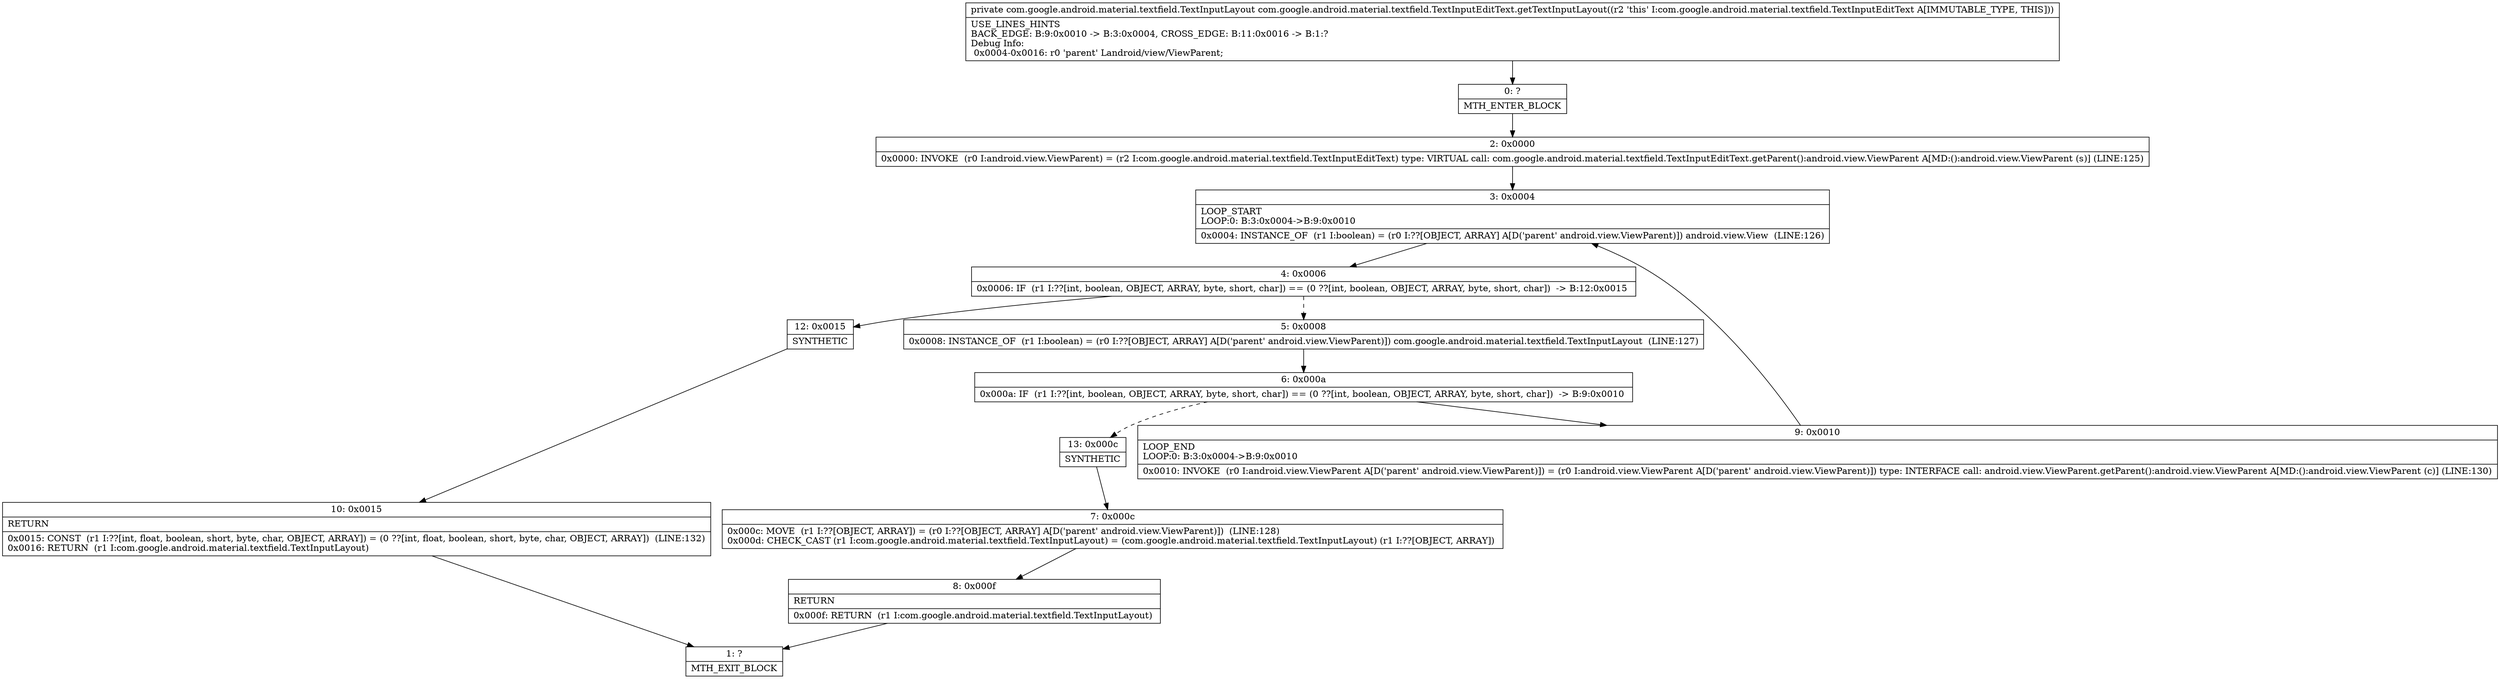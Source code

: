 digraph "CFG forcom.google.android.material.textfield.TextInputEditText.getTextInputLayout()Lcom\/google\/android\/material\/textfield\/TextInputLayout;" {
Node_0 [shape=record,label="{0\:\ ?|MTH_ENTER_BLOCK\l}"];
Node_2 [shape=record,label="{2\:\ 0x0000|0x0000: INVOKE  (r0 I:android.view.ViewParent) = (r2 I:com.google.android.material.textfield.TextInputEditText) type: VIRTUAL call: com.google.android.material.textfield.TextInputEditText.getParent():android.view.ViewParent A[MD:():android.view.ViewParent (s)] (LINE:125)\l}"];
Node_3 [shape=record,label="{3\:\ 0x0004|LOOP_START\lLOOP:0: B:3:0x0004\-\>B:9:0x0010\l|0x0004: INSTANCE_OF  (r1 I:boolean) = (r0 I:??[OBJECT, ARRAY] A[D('parent' android.view.ViewParent)]) android.view.View  (LINE:126)\l}"];
Node_4 [shape=record,label="{4\:\ 0x0006|0x0006: IF  (r1 I:??[int, boolean, OBJECT, ARRAY, byte, short, char]) == (0 ??[int, boolean, OBJECT, ARRAY, byte, short, char])  \-\> B:12:0x0015 \l}"];
Node_5 [shape=record,label="{5\:\ 0x0008|0x0008: INSTANCE_OF  (r1 I:boolean) = (r0 I:??[OBJECT, ARRAY] A[D('parent' android.view.ViewParent)]) com.google.android.material.textfield.TextInputLayout  (LINE:127)\l}"];
Node_6 [shape=record,label="{6\:\ 0x000a|0x000a: IF  (r1 I:??[int, boolean, OBJECT, ARRAY, byte, short, char]) == (0 ??[int, boolean, OBJECT, ARRAY, byte, short, char])  \-\> B:9:0x0010 \l}"];
Node_9 [shape=record,label="{9\:\ 0x0010|LOOP_END\lLOOP:0: B:3:0x0004\-\>B:9:0x0010\l|0x0010: INVOKE  (r0 I:android.view.ViewParent A[D('parent' android.view.ViewParent)]) = (r0 I:android.view.ViewParent A[D('parent' android.view.ViewParent)]) type: INTERFACE call: android.view.ViewParent.getParent():android.view.ViewParent A[MD:():android.view.ViewParent (c)] (LINE:130)\l}"];
Node_13 [shape=record,label="{13\:\ 0x000c|SYNTHETIC\l}"];
Node_7 [shape=record,label="{7\:\ 0x000c|0x000c: MOVE  (r1 I:??[OBJECT, ARRAY]) = (r0 I:??[OBJECT, ARRAY] A[D('parent' android.view.ViewParent)])  (LINE:128)\l0x000d: CHECK_CAST (r1 I:com.google.android.material.textfield.TextInputLayout) = (com.google.android.material.textfield.TextInputLayout) (r1 I:??[OBJECT, ARRAY]) \l}"];
Node_8 [shape=record,label="{8\:\ 0x000f|RETURN\l|0x000f: RETURN  (r1 I:com.google.android.material.textfield.TextInputLayout) \l}"];
Node_1 [shape=record,label="{1\:\ ?|MTH_EXIT_BLOCK\l}"];
Node_12 [shape=record,label="{12\:\ 0x0015|SYNTHETIC\l}"];
Node_10 [shape=record,label="{10\:\ 0x0015|RETURN\l|0x0015: CONST  (r1 I:??[int, float, boolean, short, byte, char, OBJECT, ARRAY]) = (0 ??[int, float, boolean, short, byte, char, OBJECT, ARRAY])  (LINE:132)\l0x0016: RETURN  (r1 I:com.google.android.material.textfield.TextInputLayout) \l}"];
MethodNode[shape=record,label="{private com.google.android.material.textfield.TextInputLayout com.google.android.material.textfield.TextInputEditText.getTextInputLayout((r2 'this' I:com.google.android.material.textfield.TextInputEditText A[IMMUTABLE_TYPE, THIS]))  | USE_LINES_HINTS\lBACK_EDGE: B:9:0x0010 \-\> B:3:0x0004, CROSS_EDGE: B:11:0x0016 \-\> B:1:?\lDebug Info:\l  0x0004\-0x0016: r0 'parent' Landroid\/view\/ViewParent;\l}"];
MethodNode -> Node_0;Node_0 -> Node_2;
Node_2 -> Node_3;
Node_3 -> Node_4;
Node_4 -> Node_5[style=dashed];
Node_4 -> Node_12;
Node_5 -> Node_6;
Node_6 -> Node_9;
Node_6 -> Node_13[style=dashed];
Node_9 -> Node_3;
Node_13 -> Node_7;
Node_7 -> Node_8;
Node_8 -> Node_1;
Node_12 -> Node_10;
Node_10 -> Node_1;
}

